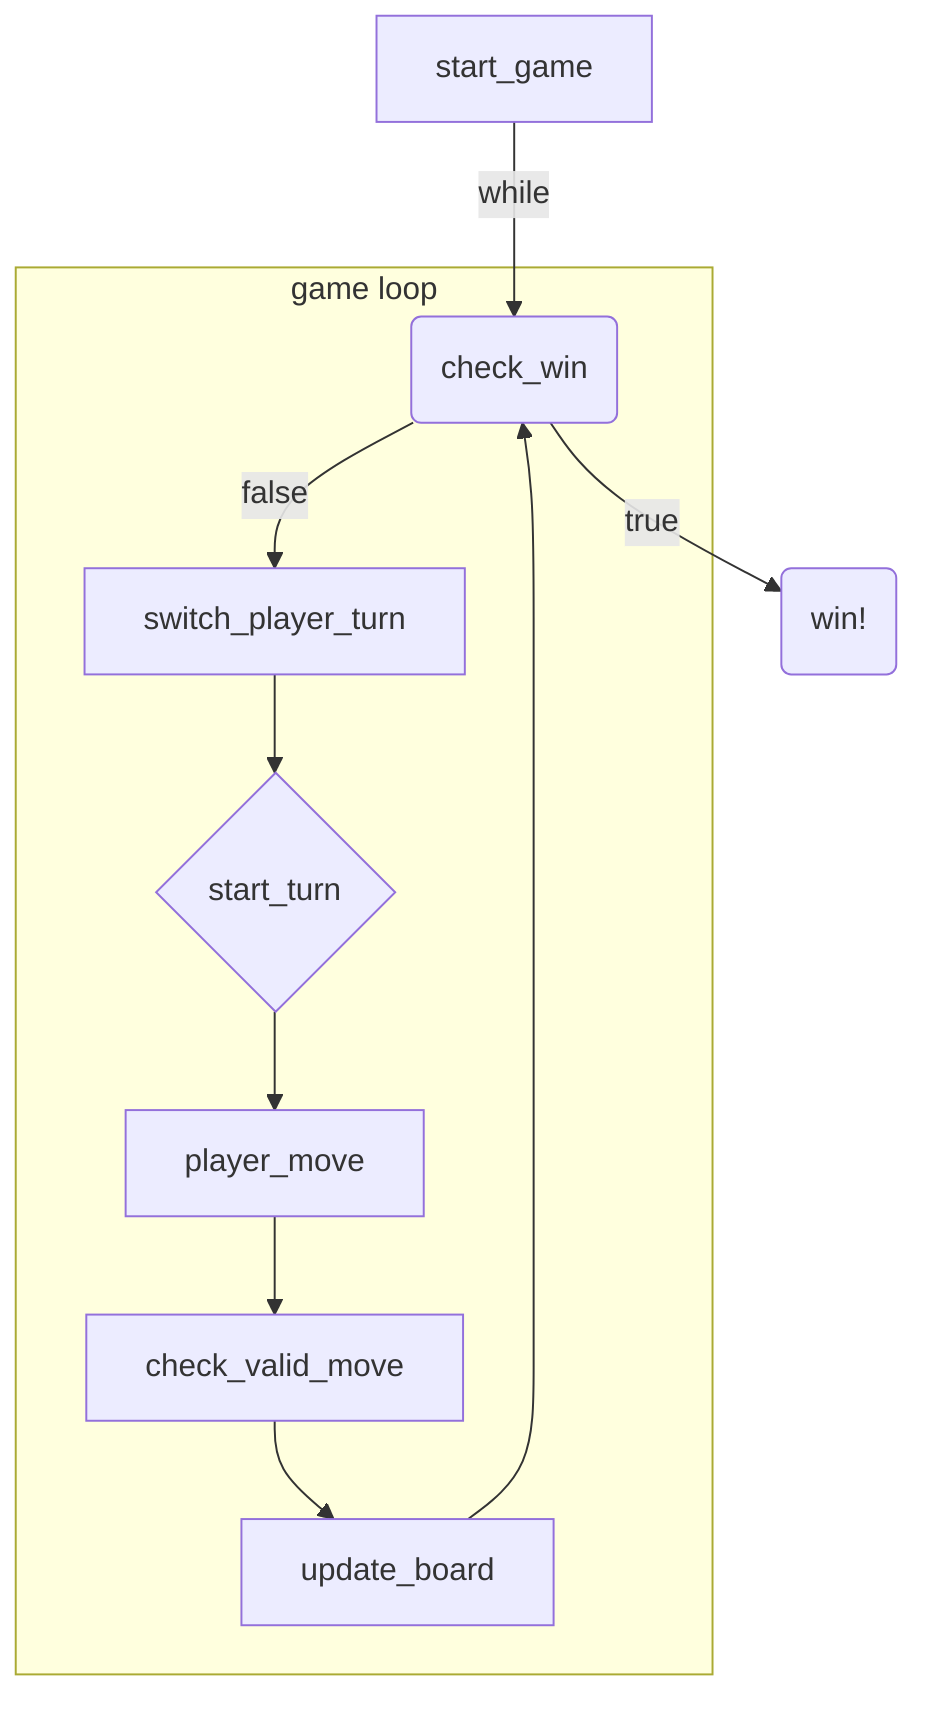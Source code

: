 flowchart TD
    A[start_game] -->|while| B(check_win) --> |true| G(win!)
    B -->|false| H[switch_player_turn]
    subgraph game loop
    H --> C{start_turn}
    C --> D[player_move]
    D --> E[check_valid_move]
    E --> F[update_board]
    F --> B
    end